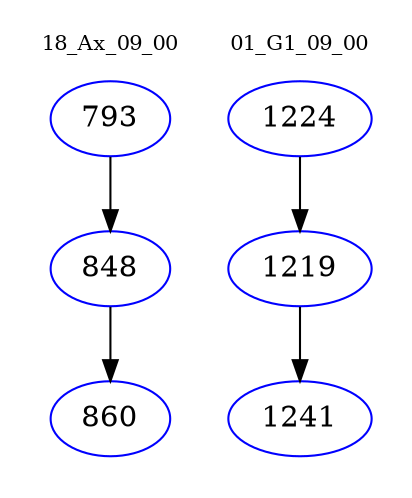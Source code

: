 digraph{
subgraph cluster_0 {
color = white
label = "18_Ax_09_00";
fontsize=10;
T0_793 [label="793", color="blue"]
T0_793 -> T0_848 [color="black"]
T0_848 [label="848", color="blue"]
T0_848 -> T0_860 [color="black"]
T0_860 [label="860", color="blue"]
}
subgraph cluster_1 {
color = white
label = "01_G1_09_00";
fontsize=10;
T1_1224 [label="1224", color="blue"]
T1_1224 -> T1_1219 [color="black"]
T1_1219 [label="1219", color="blue"]
T1_1219 -> T1_1241 [color="black"]
T1_1241 [label="1241", color="blue"]
}
}
